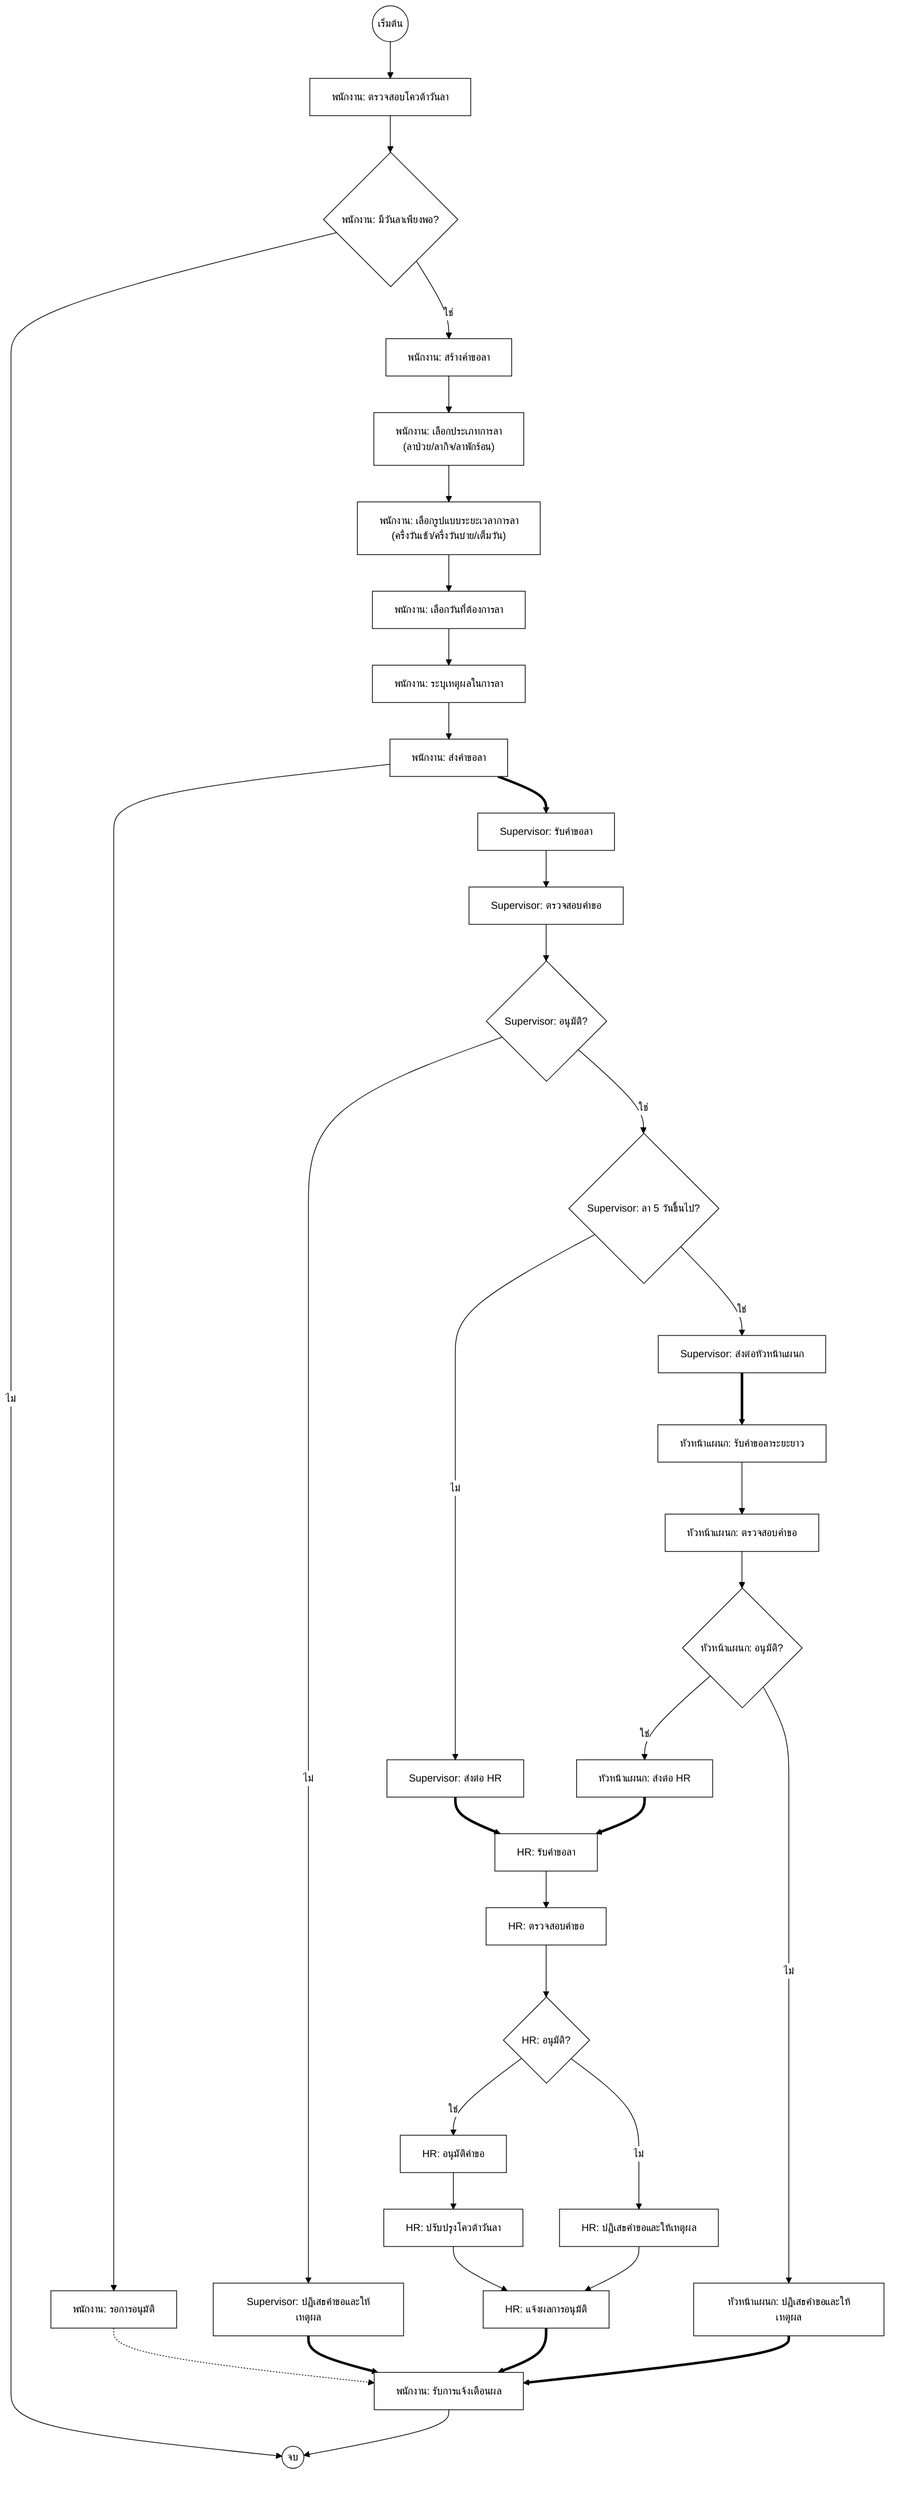 %%{init: {
  'theme': 'base',
  'themeVariables': {
    'primaryColor': '#ffffff',
    'primaryTextColor': '#000000',
    'primaryBorderColor': '#000000',
    'lineColor': '#000000',
    'secondaryColor': '#ffffff',
    'tertiaryColor': '#ffffff',
    'fontSize': '14px'
  },
  'layout': 'fixed'
}}%%

graph TD
    %% Employee swimlane
    E_Start(("เริ่มต้น"))
    E_CheckQuota["พนักงาน: ตรวจสอบโควต้าวันลา"]
    E_Decision{"พนักงาน: มีวันลาเพียงพอ?"}
    E_CreateRequest["พนักงาน: สร้างคำขอลา"]
    E_SelectType["พนักงาน: เลือกประเภทการลา<br/>(ลาป่วย/ลากิจ/ลาพักร้อน)"]
    E_SelectDuration["พนักงาน: เลือกรูปแบบระยะเวลาการลา<br/>(ครึ่งวันเช้า/ครึ่งวันบ่าย/เต็มวัน)"]
    E_SelectDate["พนักงาน: เลือกวันที่ต้องการลา"]
    E_FillReason["พนักงาน: ระบุเหตุผลในการลา"]
    E_Submit["พนักงาน: ส่งคำขอลา"]
    E_Wait["พนักงาน: รอการอนุมัติ"]
    E_Notified["พนักงาน: รับการแจ้งเตือนผล"]
    E_End(("จบ"))
    
    %% Supervisor swimlane
    S_Receive["Supervisor: รับคำขอลา"]
    S_Review["Supervisor: ตรวจสอบคำขอ"]
    S_Approve{"Supervisor: อนุมัติ?"}
    S_CheckLongLeave{"Supervisor: ลา 5 วันขึ้นไป?"}
    S_Forward["Supervisor: ส่งต่อ HR"]
    S_Reject["Supervisor: ปฏิเสธคำขอและให้เหตุผล"]
    S_ForwardDept["Supervisor: ส่งต่อหัวหน้าแผนก"]
    
    %% Department Head swimlane
    D_Receive["หัวหน้าแผนก: รับคำขอลาระยะยาว"]
    D_Review["หัวหน้าแผนก: ตรวจสอบคำขอ"]
    D_Decision{"หัวหน้าแผนก: อนุมัติ?"}
    D_Forward["หัวหน้าแผนก: ส่งต่อ HR"]
    D_Reject["หัวหน้าแผนก: ปฏิเสธคำขอและให้เหตุผล"]
    
    %% HR swimlane
    H_Receive["HR: รับคำขอลา"]
    H_Review["HR: ตรวจสอบคำขอ"]
    H_Decision{"HR: อนุมัติ?"}
    H_Approve["HR: อนุมัติคำขอ"]
    H_Reject["HR: ปฏิเสธคำขอและให้เหตุผล"]
    H_Update["HR: ปรับปรุงโควต้าวันลา"]
    H_Notify["HR: แจ้งผลการอนุมัติ"]
    
    %% Flow within Employee swimlane
    E_Start --> E_CheckQuota
    E_CheckQuota --> E_Decision
    E_Decision -- "ไม่" --> E_End
    E_Decision -- "ใช่" --> E_CreateRequest
    E_CreateRequest --> E_SelectType
    E_SelectType --> E_SelectDuration
    E_SelectDuration --> E_SelectDate
    E_SelectDate --> E_FillReason
    E_FillReason --> E_Submit
    E_Submit --> E_Wait
    E_Wait -.-> E_Notified
    E_Notified --> E_End
    
    %% Flow within Supervisor swimlane
    S_Receive --> S_Review
    S_Review --> S_Approve
    S_Approve -- "ไม่" --> S_Reject
    S_Approve -- "ใช่" --> S_CheckLongLeave
    S_CheckLongLeave -- "ไม่" --> S_Forward
    S_CheckLongLeave -- "ใช่" --> S_ForwardDept
    
    %% Flow within Department Head swimlane
    D_Receive --> D_Review
    D_Review --> D_Decision
    D_Decision -- "ใช่" --> D_Forward
    D_Decision -- "ไม่" --> D_Reject
    
    %% Flow within HR swimlane
    H_Receive --> H_Review
    H_Review --> H_Decision
    H_Decision -- "ใช่" --> H_Approve
    H_Decision -- "ไม่" --> H_Reject
    H_Approve --> H_Update
    H_Update --> H_Notify
    H_Reject --> H_Notify
    
    %% Connections across swimlanes
    E_Submit ==> S_Receive
    S_Forward ==> H_Receive
    S_ForwardDept ==> D_Receive
    D_Forward ==> H_Receive
    S_Reject ==> E_Notified
    D_Reject ==> E_Notified
    H_Notify ==> E_Notified